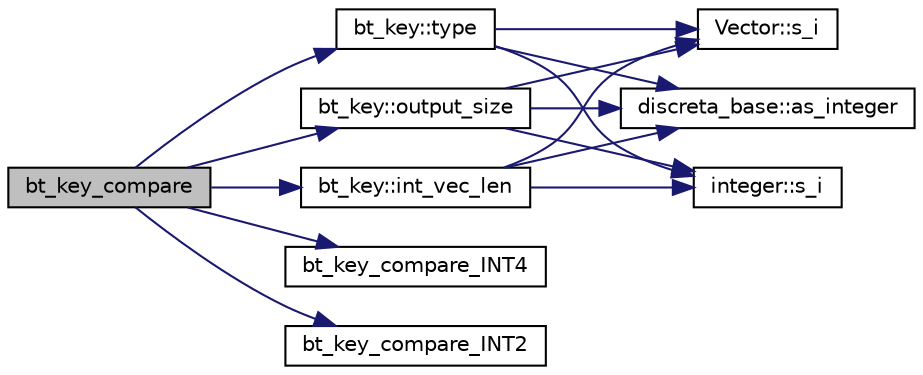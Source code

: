 digraph "bt_key_compare"
{
  edge [fontname="Helvetica",fontsize="10",labelfontname="Helvetica",labelfontsize="10"];
  node [fontname="Helvetica",fontsize="10",shape=record];
  rankdir="LR";
  Node467 [label="bt_key_compare",height=0.2,width=0.4,color="black", fillcolor="grey75", style="filled", fontcolor="black"];
  Node467 -> Node468 [color="midnightblue",fontsize="10",style="solid",fontname="Helvetica"];
  Node468 [label="bt_key::type",height=0.2,width=0.4,color="black", fillcolor="white", style="filled",URL="$d1/de5/classbt__key.html#ae788a415a20f75fe7160408a055bb33f"];
  Node468 -> Node469 [color="midnightblue",fontsize="10",style="solid",fontname="Helvetica"];
  Node469 [label="Vector::s_i",height=0.2,width=0.4,color="black", fillcolor="white", style="filled",URL="$d5/db2/class_vector.html#a1c4fe1752523df8119f70dd550244871"];
  Node468 -> Node470 [color="midnightblue",fontsize="10",style="solid",fontname="Helvetica"];
  Node470 [label="discreta_base::as_integer",height=0.2,width=0.4,color="black", fillcolor="white", style="filled",URL="$d7/d71/classdiscreta__base.html#a00d7691eaf874fd283d942692fe8dd26"];
  Node468 -> Node471 [color="midnightblue",fontsize="10",style="solid",fontname="Helvetica"];
  Node471 [label="integer::s_i",height=0.2,width=0.4,color="black", fillcolor="white", style="filled",URL="$d0/de5/classinteger.html#adf28e9f94d4c844adaa950deeb80b904"];
  Node467 -> Node472 [color="midnightblue",fontsize="10",style="solid",fontname="Helvetica"];
  Node472 [label="bt_key::output_size",height=0.2,width=0.4,color="black", fillcolor="white", style="filled",URL="$d1/de5/classbt__key.html#acb48f95d030f62c56051d0cd6e013394"];
  Node472 -> Node469 [color="midnightblue",fontsize="10",style="solid",fontname="Helvetica"];
  Node472 -> Node470 [color="midnightblue",fontsize="10",style="solid",fontname="Helvetica"];
  Node472 -> Node471 [color="midnightblue",fontsize="10",style="solid",fontname="Helvetica"];
  Node467 -> Node473 [color="midnightblue",fontsize="10",style="solid",fontname="Helvetica"];
  Node473 [label="bt_key_compare_INT4",height=0.2,width=0.4,color="black", fillcolor="white", style="filled",URL="$d0/db3/bt__key_8_c.html#afb03cce1de9c23799b1a852a8d66ae10"];
  Node467 -> Node474 [color="midnightblue",fontsize="10",style="solid",fontname="Helvetica"];
  Node474 [label="bt_key_compare_INT2",height=0.2,width=0.4,color="black", fillcolor="white", style="filled",URL="$d0/db3/bt__key_8_c.html#ae148d38635bac4df6bca63352d77203e"];
  Node467 -> Node475 [color="midnightblue",fontsize="10",style="solid",fontname="Helvetica"];
  Node475 [label="bt_key::int_vec_len",height=0.2,width=0.4,color="black", fillcolor="white", style="filled",URL="$d1/de5/classbt__key.html#ac8e43906f79bacf330fa1726925b7e37"];
  Node475 -> Node469 [color="midnightblue",fontsize="10",style="solid",fontname="Helvetica"];
  Node475 -> Node470 [color="midnightblue",fontsize="10",style="solid",fontname="Helvetica"];
  Node475 -> Node471 [color="midnightblue",fontsize="10",style="solid",fontname="Helvetica"];
}
